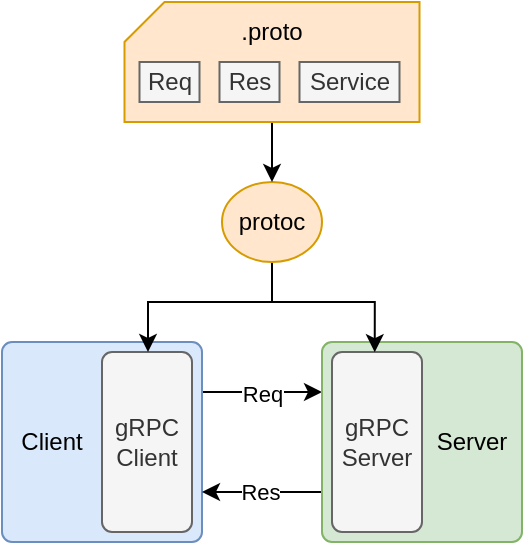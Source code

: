 <mxfile version="24.3.1" type="github">
  <diagram name="第 1 页" id="tTiIDFjKbAXb4NF2a-og">
    <mxGraphModel dx="610" dy="348" grid="1" gridSize="10" guides="1" tooltips="1" connect="1" arrows="1" fold="1" page="1" pageScale="1" pageWidth="300" pageHeight="400" math="0" shadow="0">
      <root>
        <mxCell id="0" />
        <mxCell id="1" parent="0" />
        <mxCell id="o3Y8eNFdJGK9t0FntSPp-18" style="edgeStyle=orthogonalEdgeStyle;rounded=0;orthogonalLoop=1;jettySize=auto;html=1;exitX=1;exitY=0.25;exitDx=0;exitDy=0;entryX=0;entryY=0.25;entryDx=0;entryDy=0;" parent="1" source="o3Y8eNFdJGK9t0FntSPp-2" target="o3Y8eNFdJGK9t0FntSPp-5" edge="1">
          <mxGeometry relative="1" as="geometry" />
        </mxCell>
        <mxCell id="RmMOCn05Yniso3qX5PKS-2" value="Req" style="edgeLabel;html=1;align=center;verticalAlign=middle;resizable=0;points=[];" vertex="1" connectable="0" parent="o3Y8eNFdJGK9t0FntSPp-18">
          <mxGeometry x="-0.014" y="-1" relative="1" as="geometry">
            <mxPoint as="offset" />
          </mxGeometry>
        </mxCell>
        <mxCell id="o3Y8eNFdJGK9t0FntSPp-2" value="" style="rounded=1;absoluteArcSize=1;html=1;arcSize=10;fillColor=#dae8fc;strokeColor=#6c8ebf;" parent="1" vertex="1">
          <mxGeometry x="20" y="190" width="100" height="100" as="geometry" />
        </mxCell>
        <mxCell id="o3Y8eNFdJGK9t0FntSPp-3" value="Client" style="html=1;shape=mxgraph.er.anchor;whiteSpace=wrap;" parent="o3Y8eNFdJGK9t0FntSPp-2" vertex="1">
          <mxGeometry width="50" height="100" as="geometry" />
        </mxCell>
        <mxCell id="o3Y8eNFdJGK9t0FntSPp-4" value="&lt;div&gt;gRPC&lt;/div&gt;Client" style="rounded=1;absoluteArcSize=1;html=1;arcSize=10;whiteSpace=wrap;points=[];strokeColor=#666666;fillColor=#f5f5f5;fontColor=#333333;" parent="o3Y8eNFdJGK9t0FntSPp-2" vertex="1">
          <mxGeometry x="50" y="5" width="45" height="90" as="geometry" />
        </mxCell>
        <mxCell id="o3Y8eNFdJGK9t0FntSPp-19" style="edgeStyle=orthogonalEdgeStyle;rounded=0;orthogonalLoop=1;jettySize=auto;html=1;exitX=0;exitY=0.75;exitDx=0;exitDy=0;entryX=1;entryY=0.75;entryDx=0;entryDy=0;" parent="1" source="o3Y8eNFdJGK9t0FntSPp-5" target="o3Y8eNFdJGK9t0FntSPp-2" edge="1">
          <mxGeometry relative="1" as="geometry" />
        </mxCell>
        <mxCell id="RmMOCn05Yniso3qX5PKS-3" value="Res" style="edgeLabel;html=1;align=center;verticalAlign=middle;resizable=0;points=[];" vertex="1" connectable="0" parent="o3Y8eNFdJGK9t0FntSPp-19">
          <mxGeometry x="0.046" relative="1" as="geometry">
            <mxPoint as="offset" />
          </mxGeometry>
        </mxCell>
        <mxCell id="o3Y8eNFdJGK9t0FntSPp-5" value="" style="rounded=1;absoluteArcSize=1;html=1;arcSize=10;fillColor=#d5e8d4;strokeColor=#82b366;flipH=1;" parent="1" vertex="1">
          <mxGeometry x="180" y="190" width="100" height="100" as="geometry" />
        </mxCell>
        <mxCell id="o3Y8eNFdJGK9t0FntSPp-6" value="Server" style="html=1;shape=mxgraph.er.anchor;whiteSpace=wrap;" parent="o3Y8eNFdJGK9t0FntSPp-5" vertex="1">
          <mxGeometry x="50" width="50" height="100" as="geometry" />
        </mxCell>
        <mxCell id="o3Y8eNFdJGK9t0FntSPp-7" value="&lt;div&gt;gRPC&lt;/div&gt;&lt;div&gt;Server&lt;/div&gt;" style="rounded=1;absoluteArcSize=1;html=1;arcSize=10;whiteSpace=wrap;points=[];strokeColor=#666666;fillColor=#f5f5f5;fontColor=#333333;" parent="o3Y8eNFdJGK9t0FntSPp-5" vertex="1">
          <mxGeometry x="5" y="5" width="45" height="90" as="geometry" />
        </mxCell>
        <mxCell id="o3Y8eNFdJGK9t0FntSPp-14" style="edgeStyle=orthogonalEdgeStyle;rounded=0;orthogonalLoop=1;jettySize=auto;html=1;exitX=0.5;exitY=1;exitDx=0;exitDy=0;" parent="1" source="o3Y8eNFdJGK9t0FntSPp-20" target="o3Y8eNFdJGK9t0FntSPp-4" edge="1">
          <mxGeometry relative="1" as="geometry">
            <mxPoint x="155" y="150" as="sourcePoint" />
            <Array as="points">
              <mxPoint x="155" y="170" />
              <mxPoint x="93" y="170" />
            </Array>
          </mxGeometry>
        </mxCell>
        <mxCell id="o3Y8eNFdJGK9t0FntSPp-15" style="edgeStyle=orthogonalEdgeStyle;rounded=0;orthogonalLoop=1;jettySize=auto;html=1;entryX=0.475;entryY=0.001;entryDx=0;entryDy=0;entryPerimeter=0;" parent="1" target="o3Y8eNFdJGK9t0FntSPp-7" edge="1">
          <mxGeometry relative="1" as="geometry">
            <mxPoint x="155" y="140" as="sourcePoint" />
            <Array as="points">
              <mxPoint x="155" y="170" />
              <mxPoint x="206" y="170" />
            </Array>
          </mxGeometry>
        </mxCell>
        <mxCell id="o3Y8eNFdJGK9t0FntSPp-20" value="protoc" style="ellipse;whiteSpace=wrap;html=1;fillColor=#ffe6cc;strokeColor=#d79b00;" parent="1" vertex="1">
          <mxGeometry x="130" y="110" width="50" height="40" as="geometry" />
        </mxCell>
        <mxCell id="o3Y8eNFdJGK9t0FntSPp-26" style="edgeStyle=orthogonalEdgeStyle;rounded=0;orthogonalLoop=1;jettySize=auto;html=1;exitX=0.5;exitY=1;exitDx=0;exitDy=0;exitPerimeter=0;entryX=0.5;entryY=0;entryDx=0;entryDy=0;" parent="1" source="o3Y8eNFdJGK9t0FntSPp-21" target="o3Y8eNFdJGK9t0FntSPp-20" edge="1">
          <mxGeometry relative="1" as="geometry" />
        </mxCell>
        <mxCell id="o3Y8eNFdJGK9t0FntSPp-21" value="" style="shape=card;whiteSpace=wrap;html=1;size=20;fillColor=#ffe6cc;strokeColor=#d79b00;" parent="1" vertex="1">
          <mxGeometry x="81.25" y="20" width="147.5" height="60" as="geometry" />
        </mxCell>
        <mxCell id="o3Y8eNFdJGK9t0FntSPp-22" value="Req" style="rounded=0;whiteSpace=wrap;html=1;fillColor=#f5f5f5;fontColor=#333333;strokeColor=#666666;" parent="1" vertex="1">
          <mxGeometry x="88.75" y="50" width="30" height="20" as="geometry" />
        </mxCell>
        <mxCell id="o3Y8eNFdJGK9t0FntSPp-23" value="Res" style="rounded=0;whiteSpace=wrap;html=1;fillColor=#f5f5f5;fontColor=#333333;strokeColor=#666666;" parent="1" vertex="1">
          <mxGeometry x="128.75" y="50" width="30" height="20" as="geometry" />
        </mxCell>
        <mxCell id="o3Y8eNFdJGK9t0FntSPp-24" value="Service" style="rounded=0;whiteSpace=wrap;html=1;fillColor=#f5f5f5;fontColor=#333333;strokeColor=#666666;" parent="1" vertex="1">
          <mxGeometry x="168.75" y="50" width="50" height="20" as="geometry" />
        </mxCell>
        <mxCell id="o3Y8eNFdJGK9t0FntSPp-25" value=".proto" style="text;html=1;align=center;verticalAlign=middle;whiteSpace=wrap;rounded=0;" parent="1" vertex="1">
          <mxGeometry x="125" y="20" width="60" height="30" as="geometry" />
        </mxCell>
      </root>
    </mxGraphModel>
  </diagram>
</mxfile>
